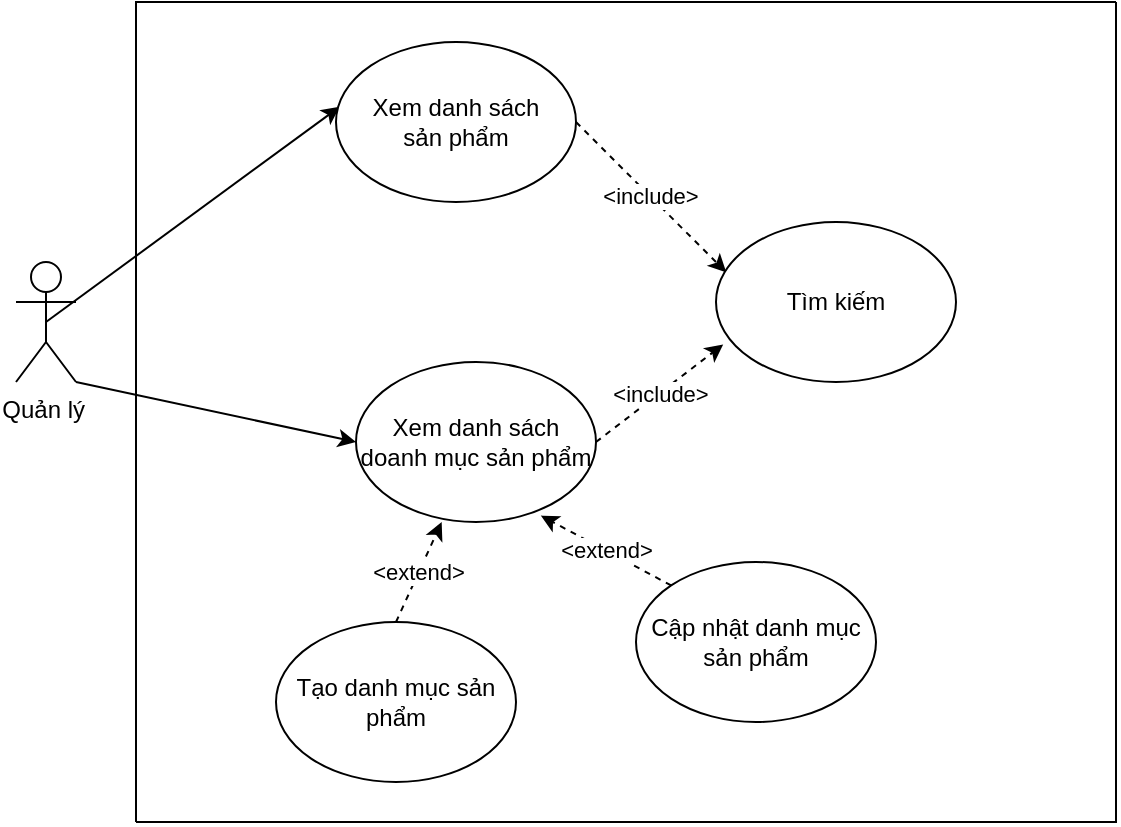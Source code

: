 <mxfile version="13.10.4" type="github">
  <diagram id="-mnaV-Pqfqw7JuDCNJUH" name="Page-1">
    <mxGraphModel dx="1038" dy="585" grid="1" gridSize="10" guides="1" tooltips="1" connect="1" arrows="1" fold="1" page="1" pageScale="1" pageWidth="850" pageHeight="1100" math="0" shadow="0">
      <root>
        <mxCell id="0" />
        <mxCell id="1" parent="0" />
        <mxCell id="Vr40aO1YH7RdBKerdRvp-5" style="rounded=0;orthogonalLoop=1;jettySize=auto;html=1;exitX=0.5;exitY=0.5;exitDx=0;exitDy=0;exitPerimeter=0;entryX=0.015;entryY=0.405;entryDx=0;entryDy=0;entryPerimeter=0;" edge="1" parent="1" source="Vr40aO1YH7RdBKerdRvp-1" target="Vr40aO1YH7RdBKerdRvp-4">
          <mxGeometry relative="1" as="geometry" />
        </mxCell>
        <mxCell id="Vr40aO1YH7RdBKerdRvp-10" style="edgeStyle=none;rounded=0;orthogonalLoop=1;jettySize=auto;html=1;exitX=1;exitY=1;exitDx=0;exitDy=0;exitPerimeter=0;entryX=0;entryY=0.5;entryDx=0;entryDy=0;" edge="1" parent="1" source="Vr40aO1YH7RdBKerdRvp-1" target="Vr40aO1YH7RdBKerdRvp-6">
          <mxGeometry relative="1" as="geometry" />
        </mxCell>
        <mxCell id="Vr40aO1YH7RdBKerdRvp-1" value="Quản lý&amp;nbsp;" style="shape=umlActor;verticalLabelPosition=bottom;verticalAlign=top;html=1;outlineConnect=0;" vertex="1" parent="1">
          <mxGeometry x="170" y="280" width="30" height="60" as="geometry" />
        </mxCell>
        <mxCell id="Vr40aO1YH7RdBKerdRvp-14" value="&amp;lt;include&amp;gt;" style="edgeStyle=none;rounded=0;orthogonalLoop=1;jettySize=auto;html=1;exitX=1;exitY=0.5;exitDx=0;exitDy=0;entryX=0.043;entryY=0.315;entryDx=0;entryDy=0;entryPerimeter=0;dashed=1;" edge="1" parent="1" source="Vr40aO1YH7RdBKerdRvp-4" target="Vr40aO1YH7RdBKerdRvp-8">
          <mxGeometry relative="1" as="geometry" />
        </mxCell>
        <mxCell id="Vr40aO1YH7RdBKerdRvp-4" value="Xem danh sách&lt;br&gt;sản phẩm" style="ellipse;whiteSpace=wrap;html=1;" vertex="1" parent="1">
          <mxGeometry x="330" y="170" width="120" height="80" as="geometry" />
        </mxCell>
        <mxCell id="Vr40aO1YH7RdBKerdRvp-15" value="&amp;lt;include&amp;gt;" style="edgeStyle=none;rounded=0;orthogonalLoop=1;jettySize=auto;html=1;exitX=1;exitY=0.5;exitDx=0;exitDy=0;entryX=0.03;entryY=0.765;entryDx=0;entryDy=0;entryPerimeter=0;dashed=1;" edge="1" parent="1" source="Vr40aO1YH7RdBKerdRvp-6" target="Vr40aO1YH7RdBKerdRvp-8">
          <mxGeometry relative="1" as="geometry" />
        </mxCell>
        <mxCell id="Vr40aO1YH7RdBKerdRvp-6" value="Xem danh sách doanh mục sản phẩm" style="ellipse;whiteSpace=wrap;html=1;" vertex="1" parent="1">
          <mxGeometry x="340" y="330" width="120" height="80" as="geometry" />
        </mxCell>
        <mxCell id="Vr40aO1YH7RdBKerdRvp-8" value="Tìm kiếm" style="ellipse;whiteSpace=wrap;html=1;" vertex="1" parent="1">
          <mxGeometry x="520" y="260" width="120" height="80" as="geometry" />
        </mxCell>
        <mxCell id="Vr40aO1YH7RdBKerdRvp-12" value="&amp;lt;extend&amp;gt;" style="edgeStyle=none;rounded=0;orthogonalLoop=1;jettySize=auto;html=1;exitX=0.5;exitY=0;exitDx=0;exitDy=0;entryX=0.357;entryY=1;entryDx=0;entryDy=0;entryPerimeter=0;dashed=1;" edge="1" parent="1" source="Vr40aO1YH7RdBKerdRvp-9" target="Vr40aO1YH7RdBKerdRvp-6">
          <mxGeometry relative="1" as="geometry" />
        </mxCell>
        <mxCell id="Vr40aO1YH7RdBKerdRvp-9" value="Tạo danh mục sản phẩm" style="ellipse;whiteSpace=wrap;html=1;" vertex="1" parent="1">
          <mxGeometry x="300" y="460" width="120" height="80" as="geometry" />
        </mxCell>
        <mxCell id="Vr40aO1YH7RdBKerdRvp-13" value="&amp;lt;extend&amp;gt;" style="edgeStyle=none;rounded=0;orthogonalLoop=1;jettySize=auto;html=1;exitX=0;exitY=0;exitDx=0;exitDy=0;entryX=0.77;entryY=0.96;entryDx=0;entryDy=0;entryPerimeter=0;dashed=1;" edge="1" parent="1" source="Vr40aO1YH7RdBKerdRvp-11" target="Vr40aO1YH7RdBKerdRvp-6">
          <mxGeometry relative="1" as="geometry" />
        </mxCell>
        <mxCell id="Vr40aO1YH7RdBKerdRvp-11" value="Cập nhật danh mục sản phẩm" style="ellipse;whiteSpace=wrap;html=1;" vertex="1" parent="1">
          <mxGeometry x="480" y="430" width="120" height="80" as="geometry" />
        </mxCell>
        <mxCell id="Vr40aO1YH7RdBKerdRvp-21" style="edgeStyle=none;rounded=0;orthogonalLoop=1;jettySize=auto;html=1;exitX=0;exitY=0.75;exitDx=0;exitDy=0;endArrow=none;endFill=0;" edge="1" parent="1" source="Vr40aO1YH7RdBKerdRvp-18">
          <mxGeometry relative="1" as="geometry">
            <mxPoint x="230" y="560" as="targetPoint" />
          </mxGeometry>
        </mxCell>
        <mxCell id="Vr40aO1YH7RdBKerdRvp-25" style="edgeStyle=none;rounded=0;orthogonalLoop=1;jettySize=auto;html=1;exitX=1;exitY=0;exitDx=0;exitDy=0;endArrow=none;endFill=0;" edge="1" parent="1" source="Vr40aO1YH7RdBKerdRvp-18">
          <mxGeometry relative="1" as="geometry">
            <mxPoint x="720" y="150" as="targetPoint" />
          </mxGeometry>
        </mxCell>
        <mxCell id="Vr40aO1YH7RdBKerdRvp-18" value="" style="shape=partialRectangle;whiteSpace=wrap;html=1;bottom=0;right=0;fillColor=none;" vertex="1" parent="1">
          <mxGeometry x="230" y="150" width="120" height="60" as="geometry" />
        </mxCell>
        <mxCell id="Vr40aO1YH7RdBKerdRvp-23" style="edgeStyle=none;rounded=0;orthogonalLoop=1;jettySize=auto;html=1;exitX=0;exitY=1;exitDx=0;exitDy=0;endArrow=none;endFill=0;" edge="1" parent="1" source="Vr40aO1YH7RdBKerdRvp-22">
          <mxGeometry relative="1" as="geometry">
            <mxPoint x="230" y="560" as="targetPoint" />
          </mxGeometry>
        </mxCell>
        <mxCell id="Vr40aO1YH7RdBKerdRvp-24" style="edgeStyle=none;rounded=0;orthogonalLoop=1;jettySize=auto;html=1;exitX=1;exitY=0;exitDx=0;exitDy=0;endArrow=none;endFill=0;" edge="1" parent="1" source="Vr40aO1YH7RdBKerdRvp-22">
          <mxGeometry relative="1" as="geometry">
            <mxPoint x="720" y="150" as="targetPoint" />
          </mxGeometry>
        </mxCell>
        <mxCell id="Vr40aO1YH7RdBKerdRvp-22" value="" style="shape=partialRectangle;whiteSpace=wrap;html=1;top=0;left=0;fillColor=none;" vertex="1" parent="1">
          <mxGeometry x="600" y="500" width="120" height="60" as="geometry" />
        </mxCell>
      </root>
    </mxGraphModel>
  </diagram>
</mxfile>
